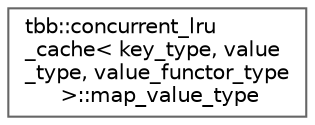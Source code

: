digraph "类继承关系图"
{
 // LATEX_PDF_SIZE
  bgcolor="transparent";
  edge [fontname=Helvetica,fontsize=10,labelfontname=Helvetica,labelfontsize=10];
  node [fontname=Helvetica,fontsize=10,shape=box,height=0.2,width=0.4];
  rankdir="LR";
  Node0 [id="Node000000",label="tbb::concurrent_lru\l_cache\< key_type, value\l_type, value_functor_type\l \>::map_value_type",height=0.2,width=0.4,color="grey40", fillcolor="white", style="filled",URL="$structtbb_1_1concurrent__lru__cache_1_1map__value__type.html",tooltip=" "];
}
